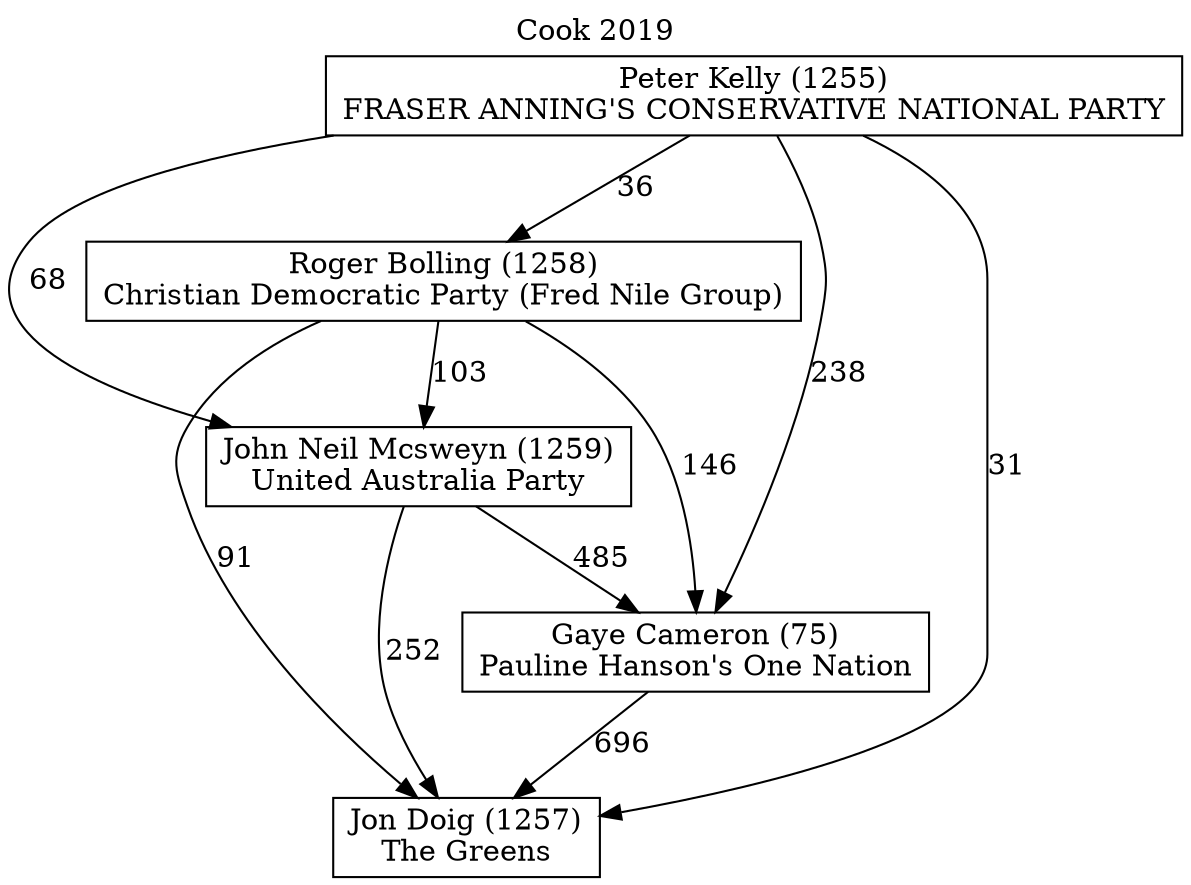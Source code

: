 // House preference flow
digraph "Jon Doig (1257)_Cook_2019" {
	graph [label="Cook 2019" labelloc=t mclimit=10]
	node [shape=box]
	"Gaye Cameron (75)" [label="Gaye Cameron (75)
Pauline Hanson's One Nation"]
	"John Neil Mcsweyn (1259)" [label="John Neil Mcsweyn (1259)
United Australia Party"]
	"Jon Doig (1257)" [label="Jon Doig (1257)
The Greens"]
	"Peter Kelly (1255)" [label="Peter Kelly (1255)
FRASER ANNING'S CONSERVATIVE NATIONAL PARTY"]
	"Roger Bolling (1258)" [label="Roger Bolling (1258)
Christian Democratic Party (Fred Nile Group)"]
	"Gaye Cameron (75)" -> "Jon Doig (1257)" [label=696]
	"John Neil Mcsweyn (1259)" -> "Gaye Cameron (75)" [label=485]
	"John Neil Mcsweyn (1259)" -> "Jon Doig (1257)" [label=252]
	"Peter Kelly (1255)" -> "Gaye Cameron (75)" [label=238]
	"Peter Kelly (1255)" -> "John Neil Mcsweyn (1259)" [label=68]
	"Peter Kelly (1255)" -> "Jon Doig (1257)" [label=31]
	"Peter Kelly (1255)" -> "Roger Bolling (1258)" [label=36]
	"Roger Bolling (1258)" -> "Gaye Cameron (75)" [label=146]
	"Roger Bolling (1258)" -> "John Neil Mcsweyn (1259)" [label=103]
	"Roger Bolling (1258)" -> "Jon Doig (1257)" [label=91]
}
